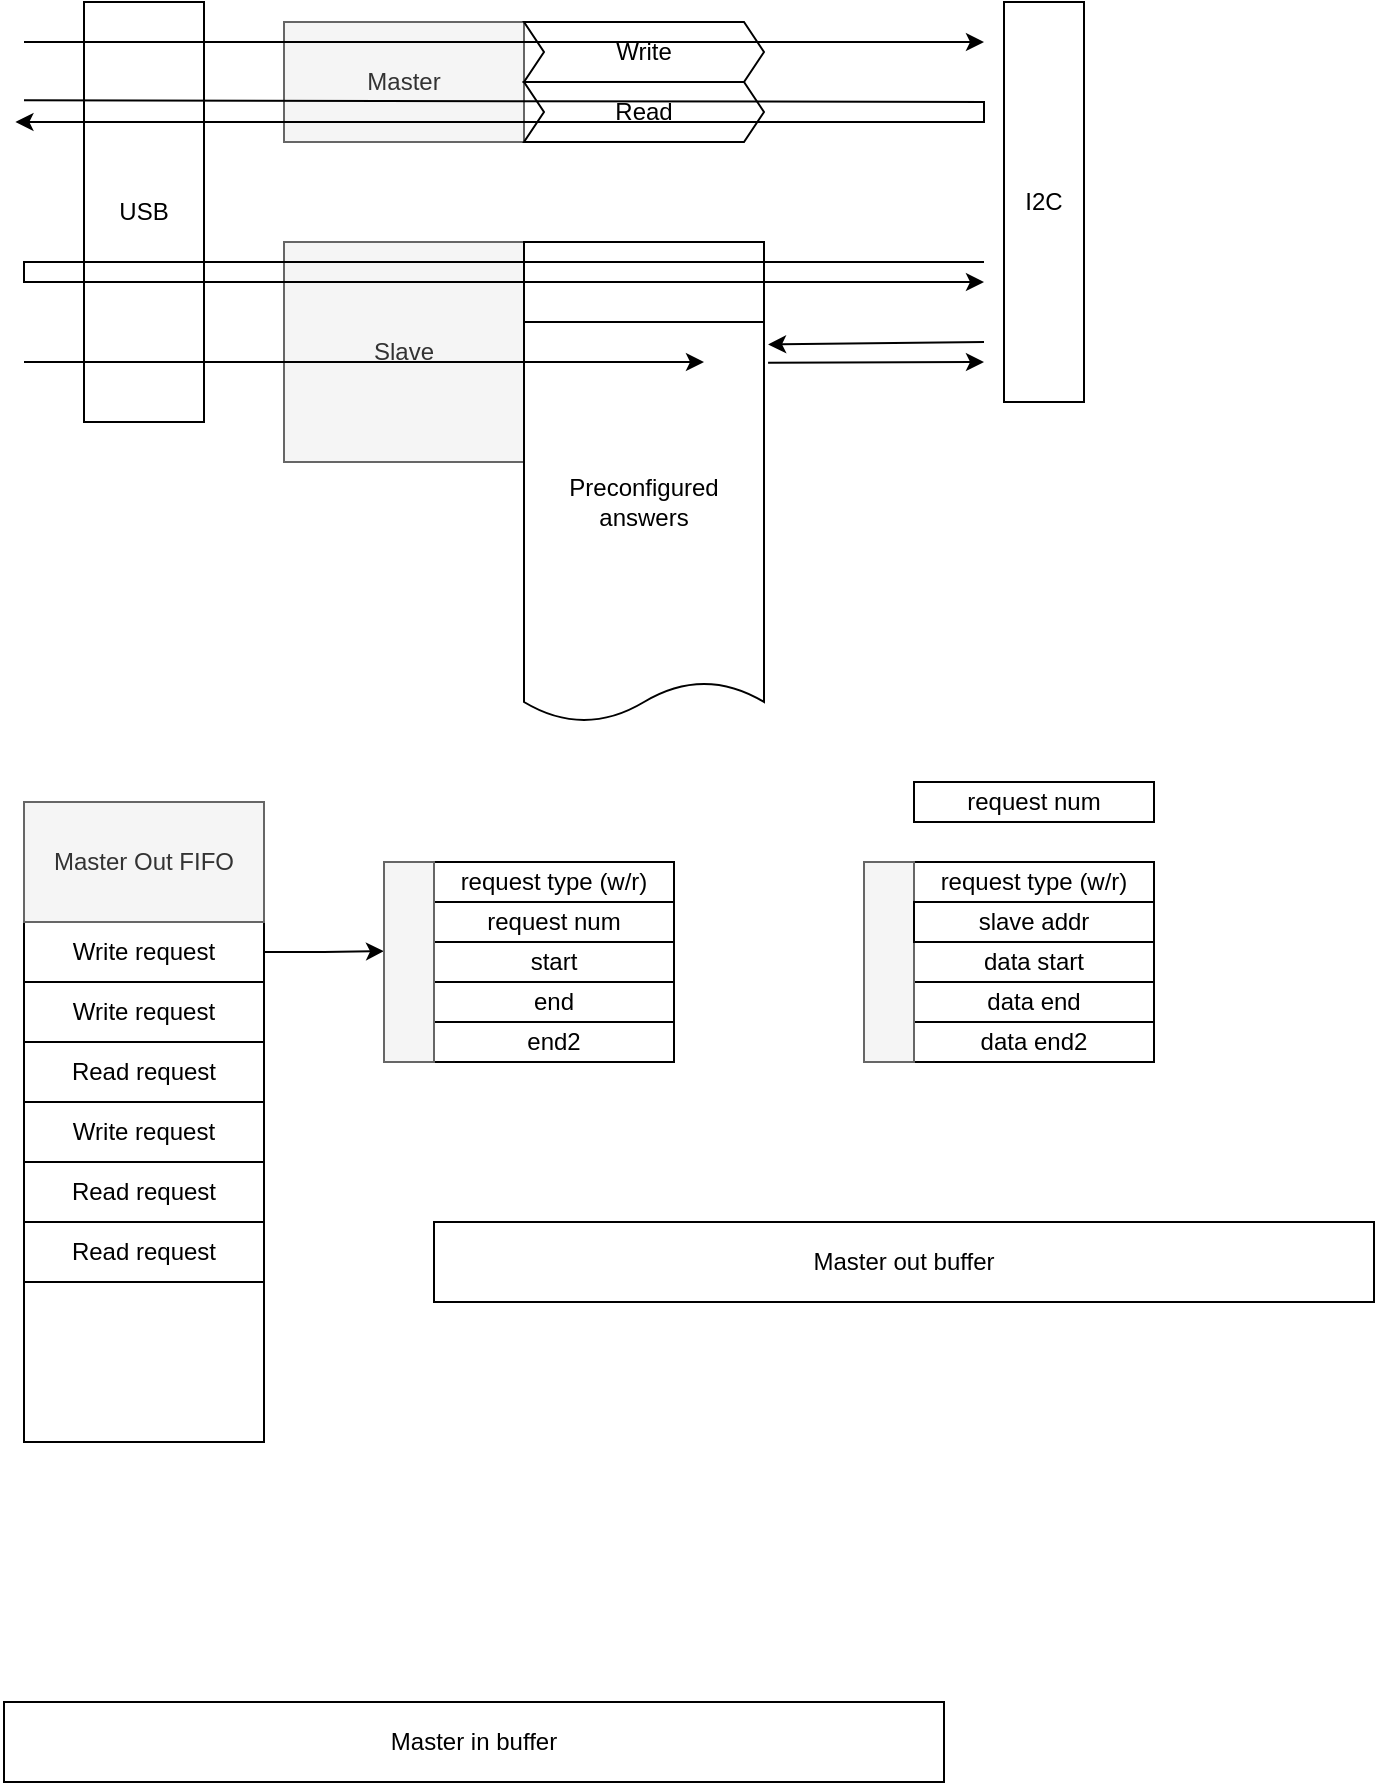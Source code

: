 <mxfile version="21.6.1" type="device">
  <diagram name="Page-1" id="2ZyC1kqVVPjFEnBajxi8">
    <mxGraphModel dx="819" dy="483" grid="1" gridSize="10" guides="1" tooltips="1" connect="1" arrows="1" fold="1" page="1" pageScale="1" pageWidth="850" pageHeight="1100" math="0" shadow="0">
      <root>
        <mxCell id="0" />
        <mxCell id="1" parent="0" />
        <mxCell id="SA-Xk729lbcdhGkagrMY-25" value="USB" style="rounded=0;whiteSpace=wrap;html=1;" vertex="1" parent="1">
          <mxGeometry x="110" y="120" width="60" height="210" as="geometry" />
        </mxCell>
        <mxCell id="SA-Xk729lbcdhGkagrMY-2" value="Master" style="rounded=0;whiteSpace=wrap;html=1;fillColor=#f5f5f5;fontColor=#333333;strokeColor=#666666;" vertex="1" parent="1">
          <mxGeometry x="210" y="130" width="120" height="60" as="geometry" />
        </mxCell>
        <mxCell id="SA-Xk729lbcdhGkagrMY-6" value="Read" style="shape=step;perimeter=stepPerimeter;whiteSpace=wrap;html=1;fixedSize=1;size=10;" vertex="1" parent="1">
          <mxGeometry x="330" y="160" width="120" height="30" as="geometry" />
        </mxCell>
        <mxCell id="SA-Xk729lbcdhGkagrMY-8" value="Write" style="shape=step;perimeter=stepPerimeter;whiteSpace=wrap;html=1;fixedSize=1;size=10;" vertex="1" parent="1">
          <mxGeometry x="330" y="130" width="120" height="30" as="geometry" />
        </mxCell>
        <mxCell id="SA-Xk729lbcdhGkagrMY-9" value="Slave" style="rounded=0;whiteSpace=wrap;html=1;fillColor=#f5f5f5;fontColor=#333333;strokeColor=#666666;" vertex="1" parent="1">
          <mxGeometry x="210" y="240" width="120" height="110" as="geometry" />
        </mxCell>
        <mxCell id="SA-Xk729lbcdhGkagrMY-15" value="" style="endArrow=classic;html=1;rounded=0;" edge="1" parent="1">
          <mxGeometry width="50" height="50" relative="1" as="geometry">
            <mxPoint x="80" y="140" as="sourcePoint" />
            <mxPoint x="560" y="140" as="targetPoint" />
          </mxGeometry>
        </mxCell>
        <mxCell id="SA-Xk729lbcdhGkagrMY-16" value="" style="endArrow=classic;html=1;rounded=0;" edge="1" parent="1">
          <mxGeometry width="50" height="50" relative="1" as="geometry">
            <mxPoint x="80" y="169.17" as="sourcePoint" />
            <mxPoint x="75.714" y="180" as="targetPoint" />
            <Array as="points">
              <mxPoint x="560" y="170" />
              <mxPoint x="560" y="180" />
            </Array>
          </mxGeometry>
        </mxCell>
        <mxCell id="SA-Xk729lbcdhGkagrMY-19" value="" style="rounded=0;whiteSpace=wrap;html=1;" vertex="1" parent="1">
          <mxGeometry x="330" y="240" width="120" height="40" as="geometry" />
        </mxCell>
        <mxCell id="SA-Xk729lbcdhGkagrMY-21" value="Preconfigured answers" style="shape=document;whiteSpace=wrap;html=1;boundedLbl=1;size=0.1;" vertex="1" parent="1">
          <mxGeometry x="330" y="280" width="120" height="200" as="geometry" />
        </mxCell>
        <mxCell id="SA-Xk729lbcdhGkagrMY-22" value="" style="endArrow=classic;html=1;rounded=0;" edge="1" parent="1">
          <mxGeometry width="50" height="50" relative="1" as="geometry">
            <mxPoint x="560" y="250" as="sourcePoint" />
            <mxPoint x="560" y="260" as="targetPoint" />
            <Array as="points">
              <mxPoint x="80" y="250" />
              <mxPoint x="80" y="260" />
            </Array>
          </mxGeometry>
        </mxCell>
        <mxCell id="SA-Xk729lbcdhGkagrMY-23" value="" style="endArrow=classic;html=1;rounded=0;entryX=1.017;entryY=0.056;entryDx=0;entryDy=0;entryPerimeter=0;" edge="1" parent="1" target="SA-Xk729lbcdhGkagrMY-21">
          <mxGeometry width="50" height="50" relative="1" as="geometry">
            <mxPoint x="560" y="290" as="sourcePoint" />
            <mxPoint x="620" y="310" as="targetPoint" />
          </mxGeometry>
        </mxCell>
        <mxCell id="SA-Xk729lbcdhGkagrMY-24" value="" style="endArrow=classic;html=1;rounded=0;exitX=1.017;exitY=0.102;exitDx=0;exitDy=0;exitPerimeter=0;" edge="1" parent="1" source="SA-Xk729lbcdhGkagrMY-21">
          <mxGeometry width="50" height="50" relative="1" as="geometry">
            <mxPoint x="520" y="360" as="sourcePoint" />
            <mxPoint x="560" y="300" as="targetPoint" />
          </mxGeometry>
        </mxCell>
        <mxCell id="SA-Xk729lbcdhGkagrMY-27" value="" style="endArrow=classic;html=1;rounded=0;" edge="1" parent="1">
          <mxGeometry width="50" height="50" relative="1" as="geometry">
            <mxPoint x="80" y="300" as="sourcePoint" />
            <mxPoint x="420" y="300" as="targetPoint" />
          </mxGeometry>
        </mxCell>
        <mxCell id="SA-Xk729lbcdhGkagrMY-28" value="" style="rounded=0;whiteSpace=wrap;html=1;" vertex="1" parent="1">
          <mxGeometry x="80" y="580" width="120" height="260" as="geometry" />
        </mxCell>
        <mxCell id="SA-Xk729lbcdhGkagrMY-56" style="edgeStyle=orthogonalEdgeStyle;rounded=0;orthogonalLoop=1;jettySize=auto;html=1;exitX=1;exitY=0.5;exitDx=0;exitDy=0;entryX=0;entryY=0.446;entryDx=0;entryDy=0;entryPerimeter=0;" edge="1" parent="1" source="SA-Xk729lbcdhGkagrMY-29" target="SA-Xk729lbcdhGkagrMY-52">
          <mxGeometry relative="1" as="geometry" />
        </mxCell>
        <mxCell id="SA-Xk729lbcdhGkagrMY-29" value="Write request" style="rounded=0;whiteSpace=wrap;html=1;" vertex="1" parent="1">
          <mxGeometry x="80" y="580" width="120" height="30" as="geometry" />
        </mxCell>
        <mxCell id="SA-Xk729lbcdhGkagrMY-30" value="Read request" style="rounded=0;whiteSpace=wrap;html=1;" vertex="1" parent="1">
          <mxGeometry x="80" y="640" width="120" height="30" as="geometry" />
        </mxCell>
        <mxCell id="SA-Xk729lbcdhGkagrMY-31" value="Write request" style="rounded=0;whiteSpace=wrap;html=1;" vertex="1" parent="1">
          <mxGeometry x="80" y="670" width="120" height="30" as="geometry" />
        </mxCell>
        <mxCell id="SA-Xk729lbcdhGkagrMY-32" value="Write request" style="rounded=0;whiteSpace=wrap;html=1;" vertex="1" parent="1">
          <mxGeometry x="80" y="610" width="120" height="30" as="geometry" />
        </mxCell>
        <mxCell id="SA-Xk729lbcdhGkagrMY-33" value="Read request" style="rounded=0;whiteSpace=wrap;html=1;" vertex="1" parent="1">
          <mxGeometry x="80" y="700" width="120" height="30" as="geometry" />
        </mxCell>
        <mxCell id="SA-Xk729lbcdhGkagrMY-34" value="Read request" style="rounded=0;whiteSpace=wrap;html=1;" vertex="1" parent="1">
          <mxGeometry x="80" y="730" width="120" height="30" as="geometry" />
        </mxCell>
        <mxCell id="SA-Xk729lbcdhGkagrMY-38" value="Master Out FIFO" style="rounded=0;whiteSpace=wrap;html=1;fillColor=#f5f5f5;fontColor=#333333;strokeColor=#666666;" vertex="1" parent="1">
          <mxGeometry x="80" y="520" width="120" height="60" as="geometry" />
        </mxCell>
        <mxCell id="SA-Xk729lbcdhGkagrMY-39" value="Master out buffer" style="rounded=0;whiteSpace=wrap;html=1;" vertex="1" parent="1">
          <mxGeometry x="285" y="730" width="470" height="40" as="geometry" />
        </mxCell>
        <mxCell id="SA-Xk729lbcdhGkagrMY-40" value="Master in buffer" style="rounded=0;whiteSpace=wrap;html=1;" vertex="1" parent="1">
          <mxGeometry x="70" y="970" width="470" height="40" as="geometry" />
        </mxCell>
        <mxCell id="SA-Xk729lbcdhGkagrMY-41" value="I2C" style="rounded=0;whiteSpace=wrap;html=1;" vertex="1" parent="1">
          <mxGeometry x="570" y="120" width="40" height="200" as="geometry" />
        </mxCell>
        <mxCell id="SA-Xk729lbcdhGkagrMY-46" value="request type (w/r)" style="rounded=0;whiteSpace=wrap;html=1;" vertex="1" parent="1">
          <mxGeometry x="285" y="550" width="120" height="20" as="geometry" />
        </mxCell>
        <mxCell id="SA-Xk729lbcdhGkagrMY-47" value="request num" style="rounded=0;whiteSpace=wrap;html=1;" vertex="1" parent="1">
          <mxGeometry x="285" y="570" width="120" height="20" as="geometry" />
        </mxCell>
        <mxCell id="SA-Xk729lbcdhGkagrMY-48" value="start" style="rounded=0;whiteSpace=wrap;html=1;" vertex="1" parent="1">
          <mxGeometry x="285" y="590" width="120" height="20" as="geometry" />
        </mxCell>
        <mxCell id="SA-Xk729lbcdhGkagrMY-49" value="end2" style="rounded=0;whiteSpace=wrap;html=1;" vertex="1" parent="1">
          <mxGeometry x="285" y="630" width="120" height="20" as="geometry" />
        </mxCell>
        <mxCell id="SA-Xk729lbcdhGkagrMY-50" value="end" style="rounded=0;whiteSpace=wrap;html=1;" vertex="1" parent="1">
          <mxGeometry x="285" y="610" width="120" height="20" as="geometry" />
        </mxCell>
        <mxCell id="SA-Xk729lbcdhGkagrMY-52" value="" style="rounded=0;whiteSpace=wrap;html=1;fillColor=#f5f5f5;fontColor=#333333;strokeColor=#666666;" vertex="1" parent="1">
          <mxGeometry x="260" y="550" width="25" height="100" as="geometry" />
        </mxCell>
        <mxCell id="SA-Xk729lbcdhGkagrMY-57" value="request type (w/r)" style="rounded=0;whiteSpace=wrap;html=1;" vertex="1" parent="1">
          <mxGeometry x="525" y="550" width="120" height="20" as="geometry" />
        </mxCell>
        <mxCell id="SA-Xk729lbcdhGkagrMY-58" value="request num" style="rounded=0;whiteSpace=wrap;html=1;" vertex="1" parent="1">
          <mxGeometry x="525" y="510" width="120" height="20" as="geometry" />
        </mxCell>
        <mxCell id="SA-Xk729lbcdhGkagrMY-59" value="data start" style="rounded=0;whiteSpace=wrap;html=1;" vertex="1" parent="1">
          <mxGeometry x="525" y="590" width="120" height="20" as="geometry" />
        </mxCell>
        <mxCell id="SA-Xk729lbcdhGkagrMY-60" value="data end2" style="rounded=0;whiteSpace=wrap;html=1;" vertex="1" parent="1">
          <mxGeometry x="525" y="630" width="120" height="20" as="geometry" />
        </mxCell>
        <mxCell id="SA-Xk729lbcdhGkagrMY-61" value="data end" style="rounded=0;whiteSpace=wrap;html=1;" vertex="1" parent="1">
          <mxGeometry x="525" y="610" width="120" height="20" as="geometry" />
        </mxCell>
        <mxCell id="SA-Xk729lbcdhGkagrMY-62" value="" style="rounded=0;whiteSpace=wrap;html=1;fillColor=#f5f5f5;fontColor=#333333;strokeColor=#666666;" vertex="1" parent="1">
          <mxGeometry x="500" y="550" width="25" height="100" as="geometry" />
        </mxCell>
        <mxCell id="SA-Xk729lbcdhGkagrMY-63" value="slave addr" style="rounded=0;whiteSpace=wrap;html=1;" vertex="1" parent="1">
          <mxGeometry x="525" y="570" width="120" height="20" as="geometry" />
        </mxCell>
      </root>
    </mxGraphModel>
  </diagram>
</mxfile>
